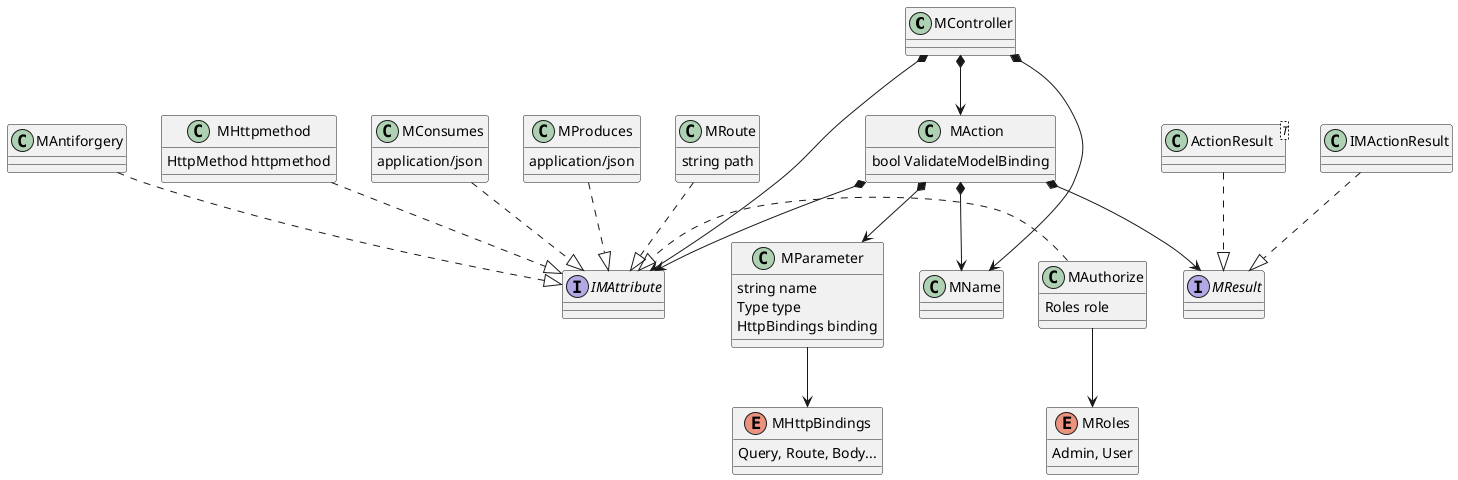 @startuml

class MController{}
class MName{}
interface IMAttribute{}
class MParameter{
    string name
    Type type
    HttpBindings binding
}

class MAction{
    bool ValidateModelBinding
}
class MAuthorize{
    Roles role
}
class MRoute{
    string path
}
interface MResult{}
class MAntiforgery{
    
}
class MHttpmethod{
    HttpMethod httpmethod
}
class "ActionResult<T>" as MActionResult {}
class IMActionResult{}

enum MHttpBindings{
    Query, Route, Body...
}
enum MRoles {
    Admin, User
}
class MConsumes{
    application/json
}
class MProduces{
    application/json
}



MController *--> MAction
MController *-> IMAttribute
MController *--> MName

MAction *--> IMAttribute
MAction  *--> MParameter
MAction *--> MResult
MAction *--> MName

MAntiforgery ..|> IMAttribute
MAuthorize .|> IMAttribute
MHttpmethod ..|> IMAttribute
MConsumes ..|> IMAttribute
MProduces ..|> IMAttribute
MRoute ..|> IMAttribute

MParameter --> MHttpBindings
MAuthorize --> MRoles

MActionResult ..|> MResult
IMActionResult ..|> MResult





@enduml